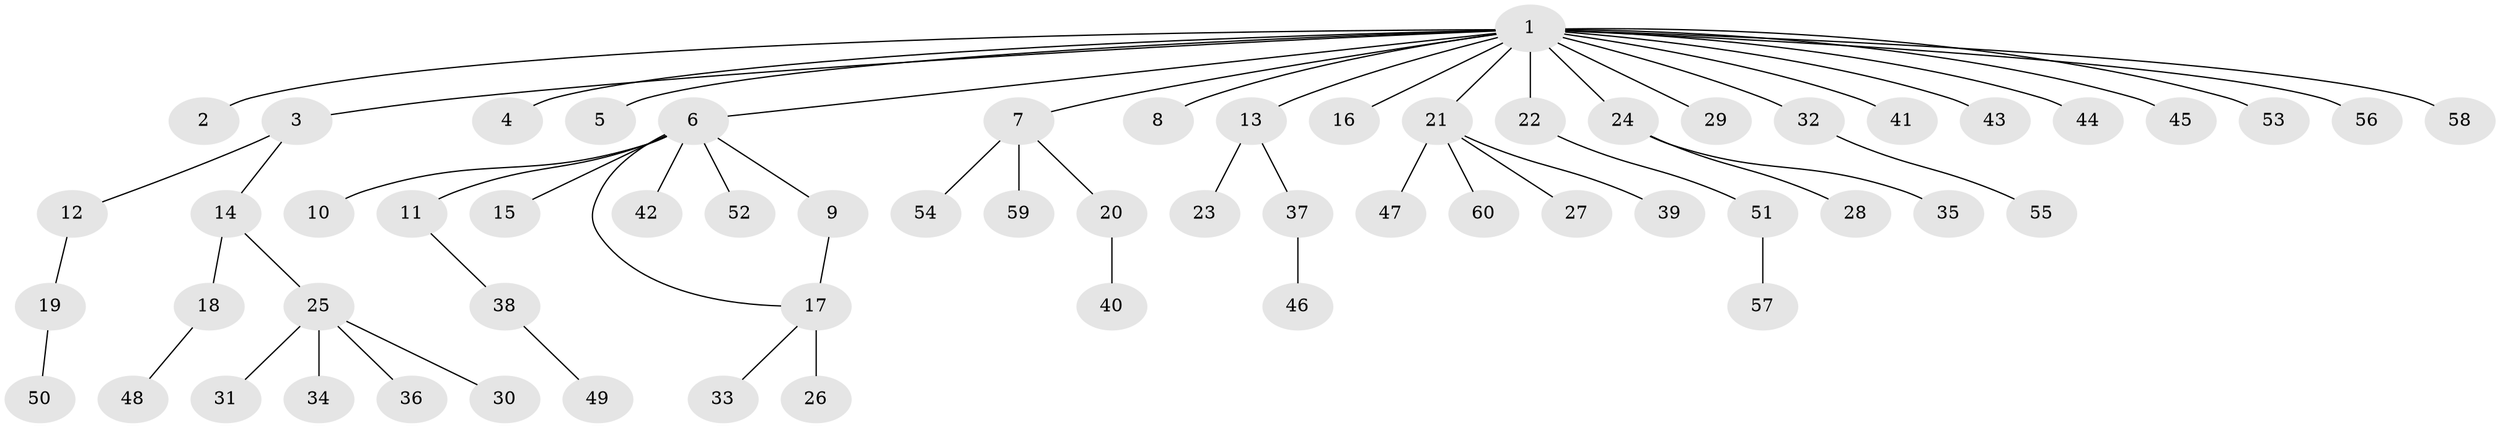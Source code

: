 // original degree distribution, {22: 0.010101010101010102, 1: 0.6363636363636364, 4: 0.04040404040404041, 2: 0.1919191919191919, 9: 0.010101010101010102, 5: 0.010101010101010102, 3: 0.0707070707070707, 8: 0.010101010101010102, 6: 0.010101010101010102, 10: 0.010101010101010102}
// Generated by graph-tools (version 1.1) at 2025/50/03/04/25 22:50:37]
// undirected, 60 vertices, 60 edges
graph export_dot {
  node [color=gray90,style=filled];
  1;
  2;
  3;
  4;
  5;
  6;
  7;
  8;
  9;
  10;
  11;
  12;
  13;
  14;
  15;
  16;
  17;
  18;
  19;
  20;
  21;
  22;
  23;
  24;
  25;
  26;
  27;
  28;
  29;
  30;
  31;
  32;
  33;
  34;
  35;
  36;
  37;
  38;
  39;
  40;
  41;
  42;
  43;
  44;
  45;
  46;
  47;
  48;
  49;
  50;
  51;
  52;
  53;
  54;
  55;
  56;
  57;
  58;
  59;
  60;
  1 -- 2 [weight=1.0];
  1 -- 3 [weight=1.0];
  1 -- 4 [weight=1.0];
  1 -- 5 [weight=1.0];
  1 -- 6 [weight=1.0];
  1 -- 7 [weight=1.0];
  1 -- 8 [weight=1.0];
  1 -- 13 [weight=1.0];
  1 -- 16 [weight=1.0];
  1 -- 21 [weight=1.0];
  1 -- 22 [weight=1.0];
  1 -- 24 [weight=1.0];
  1 -- 29 [weight=1.0];
  1 -- 32 [weight=1.0];
  1 -- 41 [weight=1.0];
  1 -- 43 [weight=1.0];
  1 -- 44 [weight=1.0];
  1 -- 45 [weight=1.0];
  1 -- 53 [weight=1.0];
  1 -- 56 [weight=1.0];
  1 -- 58 [weight=1.0];
  3 -- 12 [weight=1.0];
  3 -- 14 [weight=1.0];
  6 -- 9 [weight=1.0];
  6 -- 10 [weight=1.0];
  6 -- 11 [weight=1.0];
  6 -- 15 [weight=1.0];
  6 -- 17 [weight=1.0];
  6 -- 42 [weight=1.0];
  6 -- 52 [weight=1.0];
  7 -- 20 [weight=1.0];
  7 -- 54 [weight=1.0];
  7 -- 59 [weight=1.0];
  9 -- 17 [weight=1.0];
  11 -- 38 [weight=1.0];
  12 -- 19 [weight=1.0];
  13 -- 23 [weight=1.0];
  13 -- 37 [weight=1.0];
  14 -- 18 [weight=1.0];
  14 -- 25 [weight=1.0];
  17 -- 26 [weight=4.0];
  17 -- 33 [weight=1.0];
  18 -- 48 [weight=1.0];
  19 -- 50 [weight=1.0];
  20 -- 40 [weight=1.0];
  21 -- 27 [weight=1.0];
  21 -- 39 [weight=1.0];
  21 -- 47 [weight=1.0];
  21 -- 60 [weight=1.0];
  22 -- 51 [weight=1.0];
  24 -- 28 [weight=1.0];
  24 -- 35 [weight=1.0];
  25 -- 30 [weight=1.0];
  25 -- 31 [weight=1.0];
  25 -- 34 [weight=5.0];
  25 -- 36 [weight=1.0];
  32 -- 55 [weight=1.0];
  37 -- 46 [weight=1.0];
  38 -- 49 [weight=1.0];
  51 -- 57 [weight=1.0];
}
